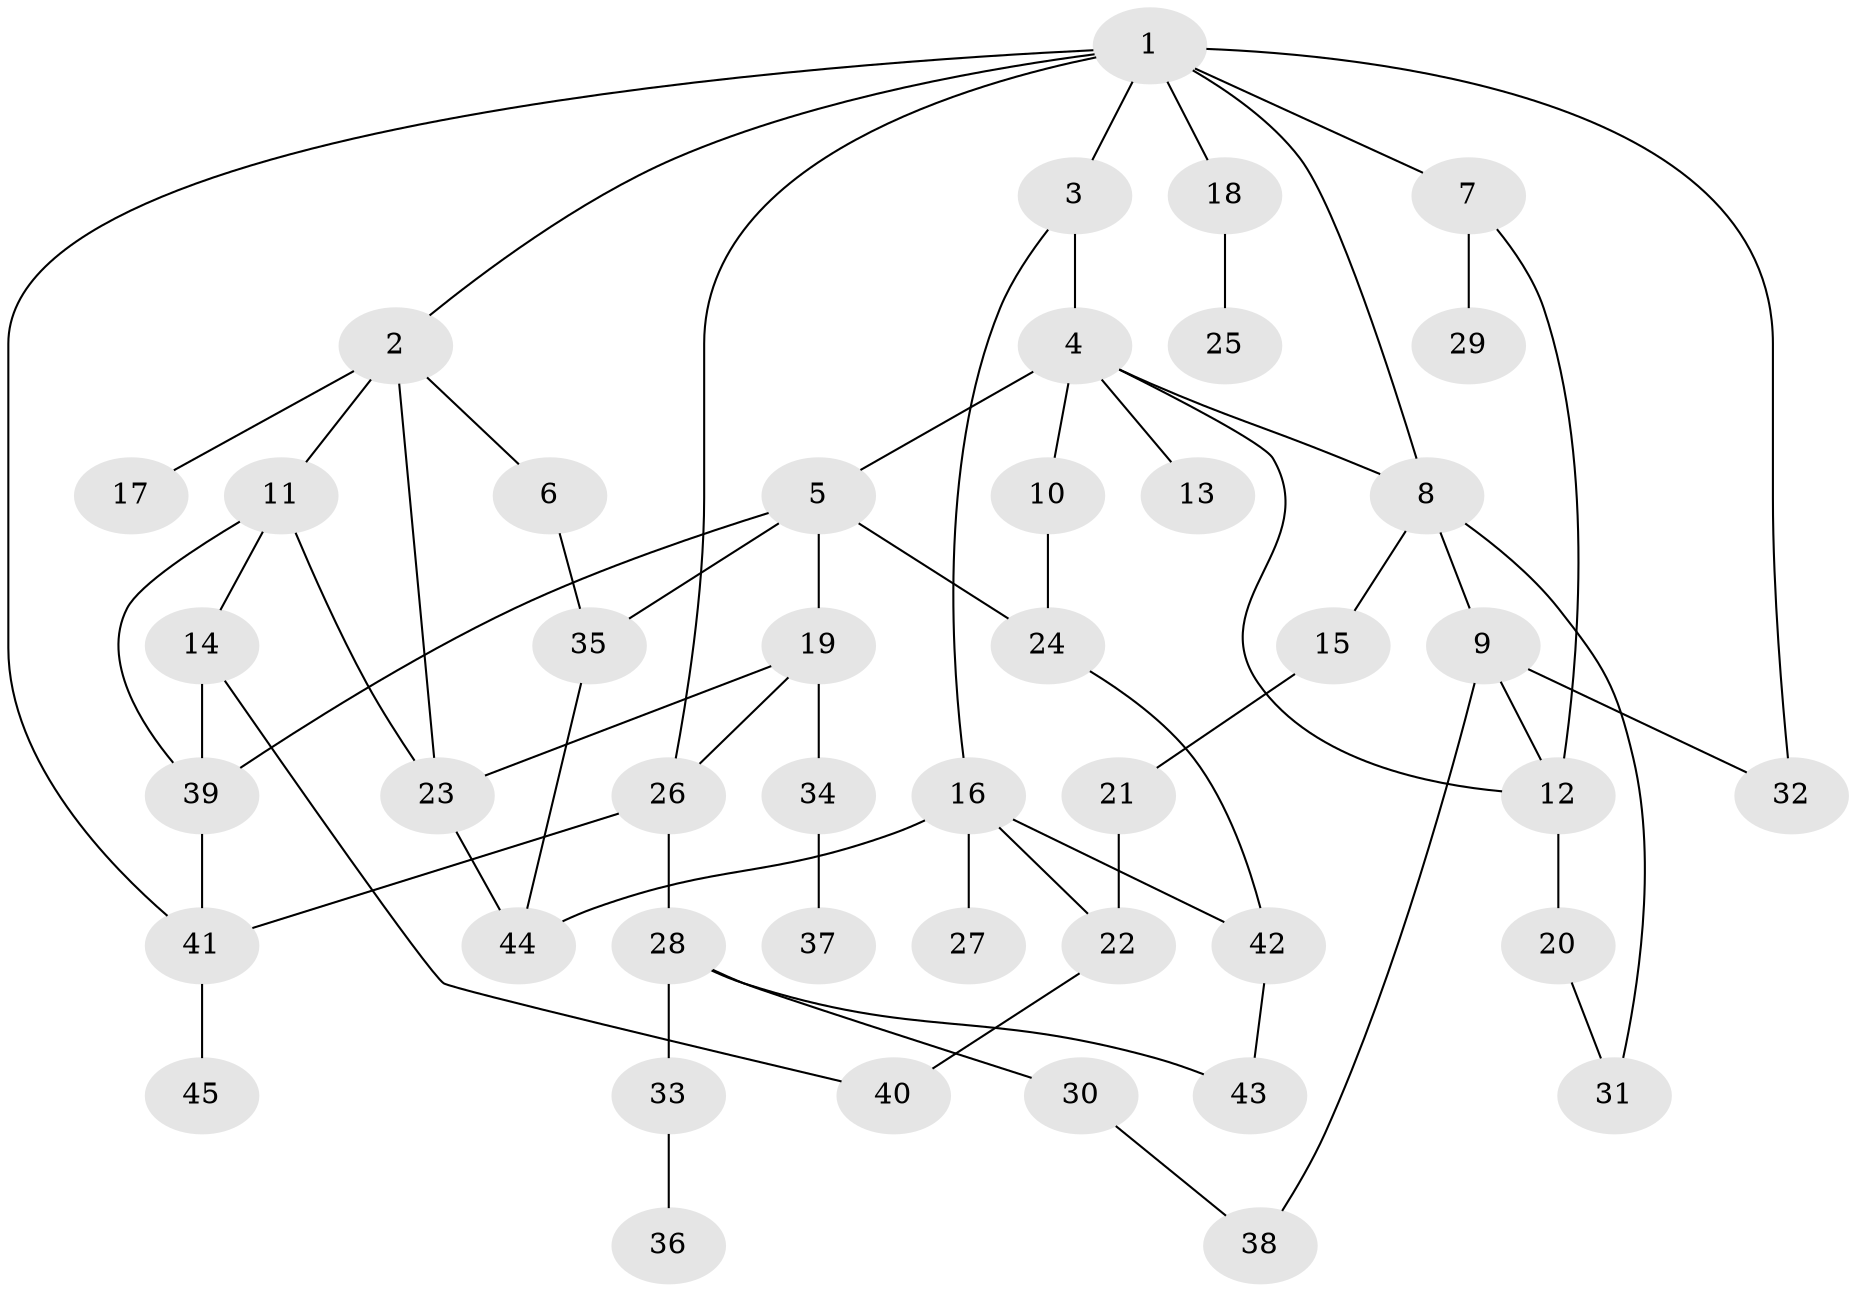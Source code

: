 // original degree distribution, {8: 0.011235955056179775, 6: 0.011235955056179775, 4: 0.10112359550561797, 7: 0.02247191011235955, 1: 0.29213483146067415, 5: 0.0449438202247191, 2: 0.33707865168539325, 3: 0.1797752808988764}
// Generated by graph-tools (version 1.1) at 2025/34/03/09/25 02:34:13]
// undirected, 45 vertices, 65 edges
graph export_dot {
graph [start="1"]
  node [color=gray90,style=filled];
  1;
  2;
  3;
  4;
  5;
  6;
  7;
  8;
  9;
  10;
  11;
  12;
  13;
  14;
  15;
  16;
  17;
  18;
  19;
  20;
  21;
  22;
  23;
  24;
  25;
  26;
  27;
  28;
  29;
  30;
  31;
  32;
  33;
  34;
  35;
  36;
  37;
  38;
  39;
  40;
  41;
  42;
  43;
  44;
  45;
  1 -- 2 [weight=1.0];
  1 -- 3 [weight=1.0];
  1 -- 7 [weight=1.0];
  1 -- 8 [weight=1.0];
  1 -- 18 [weight=1.0];
  1 -- 26 [weight=1.0];
  1 -- 32 [weight=1.0];
  1 -- 41 [weight=1.0];
  2 -- 6 [weight=1.0];
  2 -- 11 [weight=1.0];
  2 -- 17 [weight=1.0];
  2 -- 23 [weight=1.0];
  3 -- 4 [weight=1.0];
  3 -- 16 [weight=1.0];
  4 -- 5 [weight=1.0];
  4 -- 8 [weight=1.0];
  4 -- 10 [weight=1.0];
  4 -- 12 [weight=1.0];
  4 -- 13 [weight=1.0];
  5 -- 19 [weight=1.0];
  5 -- 24 [weight=1.0];
  5 -- 35 [weight=1.0];
  5 -- 39 [weight=1.0];
  6 -- 35 [weight=1.0];
  7 -- 12 [weight=1.0];
  7 -- 29 [weight=1.0];
  8 -- 9 [weight=1.0];
  8 -- 15 [weight=2.0];
  8 -- 31 [weight=1.0];
  9 -- 12 [weight=1.0];
  9 -- 32 [weight=1.0];
  9 -- 38 [weight=1.0];
  10 -- 24 [weight=1.0];
  11 -- 14 [weight=1.0];
  11 -- 23 [weight=1.0];
  11 -- 39 [weight=1.0];
  12 -- 20 [weight=5.0];
  14 -- 39 [weight=1.0];
  14 -- 40 [weight=1.0];
  15 -- 21 [weight=1.0];
  16 -- 22 [weight=1.0];
  16 -- 27 [weight=1.0];
  16 -- 42 [weight=1.0];
  16 -- 44 [weight=1.0];
  18 -- 25 [weight=1.0];
  19 -- 23 [weight=1.0];
  19 -- 26 [weight=1.0];
  19 -- 34 [weight=1.0];
  20 -- 31 [weight=1.0];
  21 -- 22 [weight=1.0];
  22 -- 40 [weight=1.0];
  23 -- 44 [weight=1.0];
  24 -- 42 [weight=1.0];
  26 -- 28 [weight=1.0];
  26 -- 41 [weight=1.0];
  28 -- 30 [weight=1.0];
  28 -- 33 [weight=1.0];
  28 -- 43 [weight=1.0];
  30 -- 38 [weight=1.0];
  33 -- 36 [weight=1.0];
  34 -- 37 [weight=1.0];
  35 -- 44 [weight=1.0];
  39 -- 41 [weight=1.0];
  41 -- 45 [weight=1.0];
  42 -- 43 [weight=1.0];
}

